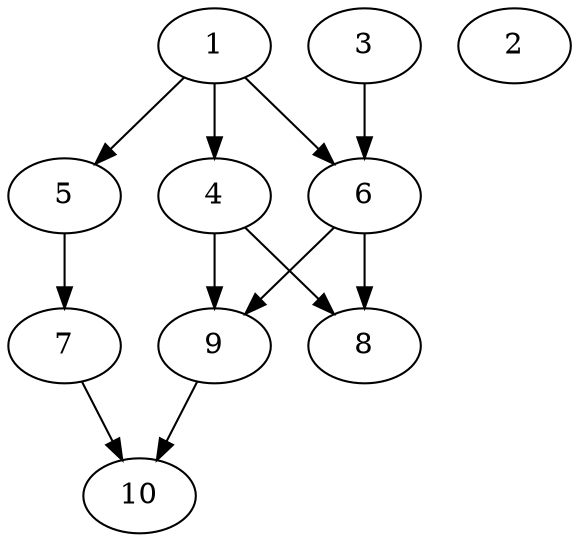// DAG automatically generated by daggen at Thu Oct  3 13:58:05 2019
// ./daggen --dot -n 10 --ccr 0.5 --fat 0.5 --regular 0.7 --density 0.6 --mindata 5242880 --maxdata 52428800 
digraph G {
  1 [size="58476544", alpha="0.14", expect_size="29238272"] 
  1 -> 4 [size ="29238272"]
  1 -> 5 [size ="29238272"]
  1 -> 6 [size ="29238272"]
  2 [size="82343936", alpha="0.06", expect_size="41171968"] 
  3 [size="40898560", alpha="0.09", expect_size="20449280"] 
  3 -> 6 [size ="20449280"]
  4 [size="64665600", alpha="0.13", expect_size="32332800"] 
  4 -> 8 [size ="32332800"]
  4 -> 9 [size ="32332800"]
  5 [size="10506240", alpha="0.11", expect_size="5253120"] 
  5 -> 7 [size ="5253120"]
  6 [size="13367296", alpha="0.03", expect_size="6683648"] 
  6 -> 8 [size ="6683648"]
  6 -> 9 [size ="6683648"]
  7 [size="21753856", alpha="0.13", expect_size="10876928"] 
  7 -> 10 [size ="10876928"]
  8 [size="87279616", alpha="0.13", expect_size="43639808"] 
  9 [size="101201920", alpha="0.10", expect_size="50600960"] 
  9 -> 10 [size ="50600960"]
  10 [size="97523712", alpha="0.01", expect_size="48761856"] 
}
